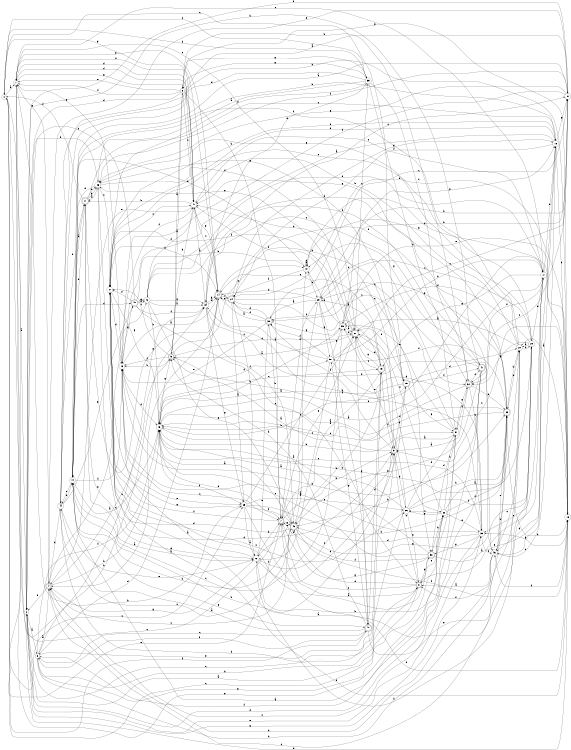 digraph n41_2 {
__start0 [label="" shape="none"];

rankdir=LR;
size="8,5";

s0 [style="filled", color="black", fillcolor="white" shape="circle", label="0"];
s1 [style="filled", color="black", fillcolor="white" shape="circle", label="1"];
s2 [style="filled", color="black", fillcolor="white" shape="circle", label="2"];
s3 [style="filled", color="black", fillcolor="white" shape="circle", label="3"];
s4 [style="rounded,filled", color="black", fillcolor="white" shape="doublecircle", label="4"];
s5 [style="rounded,filled", color="black", fillcolor="white" shape="doublecircle", label="5"];
s6 [style="filled", color="black", fillcolor="white" shape="circle", label="6"];
s7 [style="rounded,filled", color="black", fillcolor="white" shape="doublecircle", label="7"];
s8 [style="rounded,filled", color="black", fillcolor="white" shape="doublecircle", label="8"];
s9 [style="rounded,filled", color="black", fillcolor="white" shape="doublecircle", label="9"];
s10 [style="filled", color="black", fillcolor="white" shape="circle", label="10"];
s11 [style="rounded,filled", color="black", fillcolor="white" shape="doublecircle", label="11"];
s12 [style="filled", color="black", fillcolor="white" shape="circle", label="12"];
s13 [style="filled", color="black", fillcolor="white" shape="circle", label="13"];
s14 [style="rounded,filled", color="black", fillcolor="white" shape="doublecircle", label="14"];
s15 [style="rounded,filled", color="black", fillcolor="white" shape="doublecircle", label="15"];
s16 [style="filled", color="black", fillcolor="white" shape="circle", label="16"];
s17 [style="filled", color="black", fillcolor="white" shape="circle", label="17"];
s18 [style="filled", color="black", fillcolor="white" shape="circle", label="18"];
s19 [style="filled", color="black", fillcolor="white" shape="circle", label="19"];
s20 [style="filled", color="black", fillcolor="white" shape="circle", label="20"];
s21 [style="rounded,filled", color="black", fillcolor="white" shape="doublecircle", label="21"];
s22 [style="filled", color="black", fillcolor="white" shape="circle", label="22"];
s23 [style="rounded,filled", color="black", fillcolor="white" shape="doublecircle", label="23"];
s24 [style="rounded,filled", color="black", fillcolor="white" shape="doublecircle", label="24"];
s25 [style="filled", color="black", fillcolor="white" shape="circle", label="25"];
s26 [style="filled", color="black", fillcolor="white" shape="circle", label="26"];
s27 [style="filled", color="black", fillcolor="white" shape="circle", label="27"];
s28 [style="filled", color="black", fillcolor="white" shape="circle", label="28"];
s29 [style="filled", color="black", fillcolor="white" shape="circle", label="29"];
s30 [style="rounded,filled", color="black", fillcolor="white" shape="doublecircle", label="30"];
s31 [style="filled", color="black", fillcolor="white" shape="circle", label="31"];
s32 [style="rounded,filled", color="black", fillcolor="white" shape="doublecircle", label="32"];
s33 [style="filled", color="black", fillcolor="white" shape="circle", label="33"];
s34 [style="filled", color="black", fillcolor="white" shape="circle", label="34"];
s35 [style="filled", color="black", fillcolor="white" shape="circle", label="35"];
s36 [style="filled", color="black", fillcolor="white" shape="circle", label="36"];
s37 [style="filled", color="black", fillcolor="white" shape="circle", label="37"];
s38 [style="rounded,filled", color="black", fillcolor="white" shape="doublecircle", label="38"];
s39 [style="filled", color="black", fillcolor="white" shape="circle", label="39"];
s40 [style="filled", color="black", fillcolor="white" shape="circle", label="40"];
s41 [style="filled", color="black", fillcolor="white" shape="circle", label="41"];
s42 [style="filled", color="black", fillcolor="white" shape="circle", label="42"];
s43 [style="rounded,filled", color="black", fillcolor="white" shape="doublecircle", label="43"];
s44 [style="filled", color="black", fillcolor="white" shape="circle", label="44"];
s45 [style="rounded,filled", color="black", fillcolor="white" shape="doublecircle", label="45"];
s46 [style="filled", color="black", fillcolor="white" shape="circle", label="46"];
s47 [style="rounded,filled", color="black", fillcolor="white" shape="doublecircle", label="47"];
s48 [style="rounded,filled", color="black", fillcolor="white" shape="doublecircle", label="48"];
s49 [style="rounded,filled", color="black", fillcolor="white" shape="doublecircle", label="49"];
s50 [style="filled", color="black", fillcolor="white" shape="circle", label="50"];
s0 -> s1 [label="a"];
s0 -> s34 [label="b"];
s0 -> s25 [label="c"];
s0 -> s35 [label="d"];
s0 -> s7 [label="e"];
s0 -> s48 [label="f"];
s0 -> s41 [label="g"];
s1 -> s2 [label="a"];
s1 -> s25 [label="b"];
s1 -> s21 [label="c"];
s1 -> s41 [label="d"];
s1 -> s22 [label="e"];
s1 -> s14 [label="f"];
s1 -> s41 [label="g"];
s2 -> s3 [label="a"];
s2 -> s47 [label="b"];
s2 -> s9 [label="c"];
s2 -> s19 [label="d"];
s2 -> s33 [label="e"];
s2 -> s31 [label="f"];
s2 -> s33 [label="g"];
s3 -> s4 [label="a"];
s3 -> s8 [label="b"];
s3 -> s34 [label="c"];
s3 -> s23 [label="d"];
s3 -> s49 [label="e"];
s3 -> s16 [label="f"];
s3 -> s22 [label="g"];
s4 -> s5 [label="a"];
s4 -> s16 [label="b"];
s4 -> s20 [label="c"];
s4 -> s44 [label="d"];
s4 -> s42 [label="e"];
s4 -> s2 [label="f"];
s4 -> s1 [label="g"];
s5 -> s6 [label="a"];
s5 -> s13 [label="b"];
s5 -> s27 [label="c"];
s5 -> s21 [label="d"];
s5 -> s40 [label="e"];
s5 -> s13 [label="f"];
s5 -> s41 [label="g"];
s6 -> s5 [label="a"];
s6 -> s7 [label="b"];
s6 -> s41 [label="c"];
s6 -> s2 [label="d"];
s6 -> s1 [label="e"];
s6 -> s1 [label="f"];
s6 -> s35 [label="g"];
s7 -> s8 [label="a"];
s7 -> s9 [label="b"];
s7 -> s1 [label="c"];
s7 -> s29 [label="d"];
s7 -> s21 [label="e"];
s7 -> s27 [label="f"];
s7 -> s43 [label="g"];
s8 -> s2 [label="a"];
s8 -> s9 [label="b"];
s8 -> s0 [label="c"];
s8 -> s43 [label="d"];
s8 -> s22 [label="e"];
s8 -> s7 [label="f"];
s8 -> s38 [label="g"];
s9 -> s5 [label="a"];
s9 -> s10 [label="b"];
s9 -> s15 [label="c"];
s9 -> s41 [label="d"];
s9 -> s21 [label="e"];
s9 -> s30 [label="f"];
s9 -> s26 [label="g"];
s10 -> s11 [label="a"];
s10 -> s18 [label="b"];
s10 -> s16 [label="c"];
s10 -> s45 [label="d"];
s10 -> s44 [label="e"];
s10 -> s13 [label="f"];
s10 -> s48 [label="g"];
s11 -> s12 [label="a"];
s11 -> s10 [label="b"];
s11 -> s18 [label="c"];
s11 -> s36 [label="d"];
s11 -> s12 [label="e"];
s11 -> s0 [label="f"];
s11 -> s36 [label="g"];
s12 -> s13 [label="a"];
s12 -> s7 [label="b"];
s12 -> s9 [label="c"];
s12 -> s15 [label="d"];
s12 -> s30 [label="e"];
s12 -> s28 [label="f"];
s12 -> s4 [label="g"];
s13 -> s14 [label="a"];
s13 -> s23 [label="b"];
s13 -> s7 [label="c"];
s13 -> s16 [label="d"];
s13 -> s1 [label="e"];
s13 -> s41 [label="f"];
s13 -> s45 [label="g"];
s14 -> s4 [label="a"];
s14 -> s15 [label="b"];
s14 -> s41 [label="c"];
s14 -> s3 [label="d"];
s14 -> s1 [label="e"];
s14 -> s24 [label="f"];
s14 -> s11 [label="g"];
s15 -> s16 [label="a"];
s15 -> s16 [label="b"];
s15 -> s0 [label="c"];
s15 -> s46 [label="d"];
s15 -> s21 [label="e"];
s15 -> s47 [label="f"];
s15 -> s37 [label="g"];
s16 -> s17 [label="a"];
s16 -> s37 [label="b"];
s16 -> s49 [label="c"];
s16 -> s50 [label="d"];
s16 -> s7 [label="e"];
s16 -> s25 [label="f"];
s16 -> s5 [label="g"];
s17 -> s8 [label="a"];
s17 -> s18 [label="b"];
s17 -> s1 [label="c"];
s17 -> s46 [label="d"];
s17 -> s33 [label="e"];
s17 -> s32 [label="f"];
s17 -> s49 [label="g"];
s18 -> s13 [label="a"];
s18 -> s19 [label="b"];
s18 -> s46 [label="c"];
s18 -> s27 [label="d"];
s18 -> s27 [label="e"];
s18 -> s24 [label="f"];
s18 -> s31 [label="g"];
s19 -> s20 [label="a"];
s19 -> s44 [label="b"];
s19 -> s9 [label="c"];
s19 -> s33 [label="d"];
s19 -> s5 [label="e"];
s19 -> s46 [label="f"];
s19 -> s6 [label="g"];
s20 -> s21 [label="a"];
s20 -> s41 [label="b"];
s20 -> s46 [label="c"];
s20 -> s28 [label="d"];
s20 -> s23 [label="e"];
s20 -> s10 [label="f"];
s20 -> s36 [label="g"];
s21 -> s5 [label="a"];
s21 -> s22 [label="b"];
s21 -> s35 [label="c"];
s21 -> s39 [label="d"];
s21 -> s36 [label="e"];
s21 -> s27 [label="f"];
s21 -> s48 [label="g"];
s22 -> s23 [label="a"];
s22 -> s37 [label="b"];
s22 -> s26 [label="c"];
s22 -> s23 [label="d"];
s22 -> s33 [label="e"];
s22 -> s21 [label="f"];
s22 -> s26 [label="g"];
s23 -> s16 [label="a"];
s23 -> s20 [label="b"];
s23 -> s16 [label="c"];
s23 -> s19 [label="d"];
s23 -> s24 [label="e"];
s23 -> s50 [label="f"];
s23 -> s39 [label="g"];
s24 -> s25 [label="a"];
s24 -> s19 [label="b"];
s24 -> s12 [label="c"];
s24 -> s32 [label="d"];
s24 -> s14 [label="e"];
s24 -> s49 [label="f"];
s24 -> s18 [label="g"];
s25 -> s12 [label="a"];
s25 -> s20 [label="b"];
s25 -> s21 [label="c"];
s25 -> s19 [label="d"];
s25 -> s26 [label="e"];
s25 -> s43 [label="f"];
s25 -> s27 [label="g"];
s26 -> s16 [label="a"];
s26 -> s23 [label="b"];
s26 -> s27 [label="c"];
s26 -> s37 [label="d"];
s26 -> s39 [label="e"];
s26 -> s28 [label="f"];
s26 -> s8 [label="g"];
s27 -> s28 [label="a"];
s27 -> s14 [label="b"];
s27 -> s41 [label="c"];
s27 -> s13 [label="d"];
s27 -> s25 [label="e"];
s27 -> s19 [label="f"];
s27 -> s16 [label="g"];
s28 -> s20 [label="a"];
s28 -> s16 [label="b"];
s28 -> s29 [label="c"];
s28 -> s17 [label="d"];
s28 -> s27 [label="e"];
s28 -> s39 [label="f"];
s28 -> s32 [label="g"];
s29 -> s30 [label="a"];
s29 -> s31 [label="b"];
s29 -> s38 [label="c"];
s29 -> s14 [label="d"];
s29 -> s12 [label="e"];
s29 -> s48 [label="f"];
s29 -> s50 [label="g"];
s30 -> s14 [label="a"];
s30 -> s7 [label="b"];
s30 -> s31 [label="c"];
s30 -> s24 [label="d"];
s30 -> s13 [label="e"];
s30 -> s24 [label="f"];
s30 -> s39 [label="g"];
s31 -> s10 [label="a"];
s31 -> s29 [label="b"];
s31 -> s32 [label="c"];
s31 -> s13 [label="d"];
s31 -> s4 [label="e"];
s31 -> s36 [label="f"];
s31 -> s36 [label="g"];
s32 -> s9 [label="a"];
s32 -> s6 [label="b"];
s32 -> s16 [label="c"];
s32 -> s23 [label="d"];
s32 -> s33 [label="e"];
s32 -> s47 [label="f"];
s32 -> s37 [label="g"];
s33 -> s13 [label="a"];
s33 -> s34 [label="b"];
s33 -> s4 [label="c"];
s33 -> s43 [label="d"];
s33 -> s16 [label="e"];
s33 -> s46 [label="f"];
s33 -> s38 [label="g"];
s34 -> s14 [label="a"];
s34 -> s14 [label="b"];
s34 -> s31 [label="c"];
s34 -> s20 [label="d"];
s34 -> s35 [label="e"];
s34 -> s43 [label="f"];
s34 -> s25 [label="g"];
s35 -> s36 [label="a"];
s35 -> s37 [label="b"];
s35 -> s32 [label="c"];
s35 -> s27 [label="d"];
s35 -> s44 [label="e"];
s35 -> s0 [label="f"];
s35 -> s6 [label="g"];
s36 -> s11 [label="a"];
s36 -> s2 [label="b"];
s36 -> s27 [label="c"];
s36 -> s9 [label="d"];
s36 -> s10 [label="e"];
s36 -> s21 [label="f"];
s36 -> s15 [label="g"];
s37 -> s9 [label="a"];
s37 -> s12 [label="b"];
s37 -> s30 [label="c"];
s37 -> s38 [label="d"];
s37 -> s39 [label="e"];
s37 -> s3 [label="f"];
s37 -> s32 [label="g"];
s38 -> s16 [label="a"];
s38 -> s22 [label="b"];
s38 -> s13 [label="c"];
s38 -> s27 [label="d"];
s38 -> s18 [label="e"];
s38 -> s7 [label="f"];
s38 -> s7 [label="g"];
s39 -> s21 [label="a"];
s39 -> s16 [label="b"];
s39 -> s10 [label="c"];
s39 -> s40 [label="d"];
s39 -> s19 [label="e"];
s39 -> s41 [label="f"];
s39 -> s18 [label="g"];
s40 -> s40 [label="a"];
s40 -> s29 [label="b"];
s40 -> s40 [label="c"];
s40 -> s17 [label="d"];
s40 -> s10 [label="e"];
s40 -> s24 [label="f"];
s40 -> s28 [label="g"];
s41 -> s34 [label="a"];
s41 -> s11 [label="b"];
s41 -> s17 [label="c"];
s41 -> s1 [label="d"];
s41 -> s4 [label="e"];
s41 -> s42 [label="f"];
s41 -> s14 [label="g"];
s42 -> s34 [label="a"];
s42 -> s16 [label="b"];
s42 -> s32 [label="c"];
s42 -> s17 [label="d"];
s42 -> s43 [label="e"];
s42 -> s23 [label="f"];
s42 -> s34 [label="g"];
s43 -> s16 [label="a"];
s43 -> s10 [label="b"];
s43 -> s4 [label="c"];
s43 -> s36 [label="d"];
s43 -> s40 [label="e"];
s43 -> s19 [label="f"];
s43 -> s28 [label="g"];
s44 -> s31 [label="a"];
s44 -> s11 [label="b"];
s44 -> s43 [label="c"];
s44 -> s26 [label="d"];
s44 -> s12 [label="e"];
s44 -> s10 [label="f"];
s44 -> s45 [label="g"];
s45 -> s42 [label="a"];
s45 -> s40 [label="b"];
s45 -> s2 [label="c"];
s45 -> s27 [label="d"];
s45 -> s8 [label="e"];
s45 -> s34 [label="f"];
s45 -> s42 [label="g"];
s46 -> s8 [label="a"];
s46 -> s23 [label="b"];
s46 -> s18 [label="c"];
s46 -> s4 [label="d"];
s46 -> s23 [label="e"];
s46 -> s8 [label="f"];
s46 -> s41 [label="g"];
s47 -> s10 [label="a"];
s47 -> s43 [label="b"];
s47 -> s30 [label="c"];
s47 -> s2 [label="d"];
s47 -> s43 [label="e"];
s47 -> s34 [label="f"];
s47 -> s40 [label="g"];
s48 -> s44 [label="a"];
s48 -> s5 [label="b"];
s48 -> s3 [label="c"];
s48 -> s49 [label="d"];
s48 -> s20 [label="e"];
s48 -> s3 [label="f"];
s48 -> s50 [label="g"];
s49 -> s29 [label="a"];
s49 -> s43 [label="b"];
s49 -> s21 [label="c"];
s49 -> s7 [label="d"];
s49 -> s14 [label="e"];
s49 -> s9 [label="f"];
s49 -> s21 [label="g"];
s50 -> s14 [label="a"];
s50 -> s17 [label="b"];
s50 -> s31 [label="c"];
s50 -> s12 [label="d"];
s50 -> s39 [label="e"];
s50 -> s30 [label="f"];
s50 -> s33 [label="g"];

}
